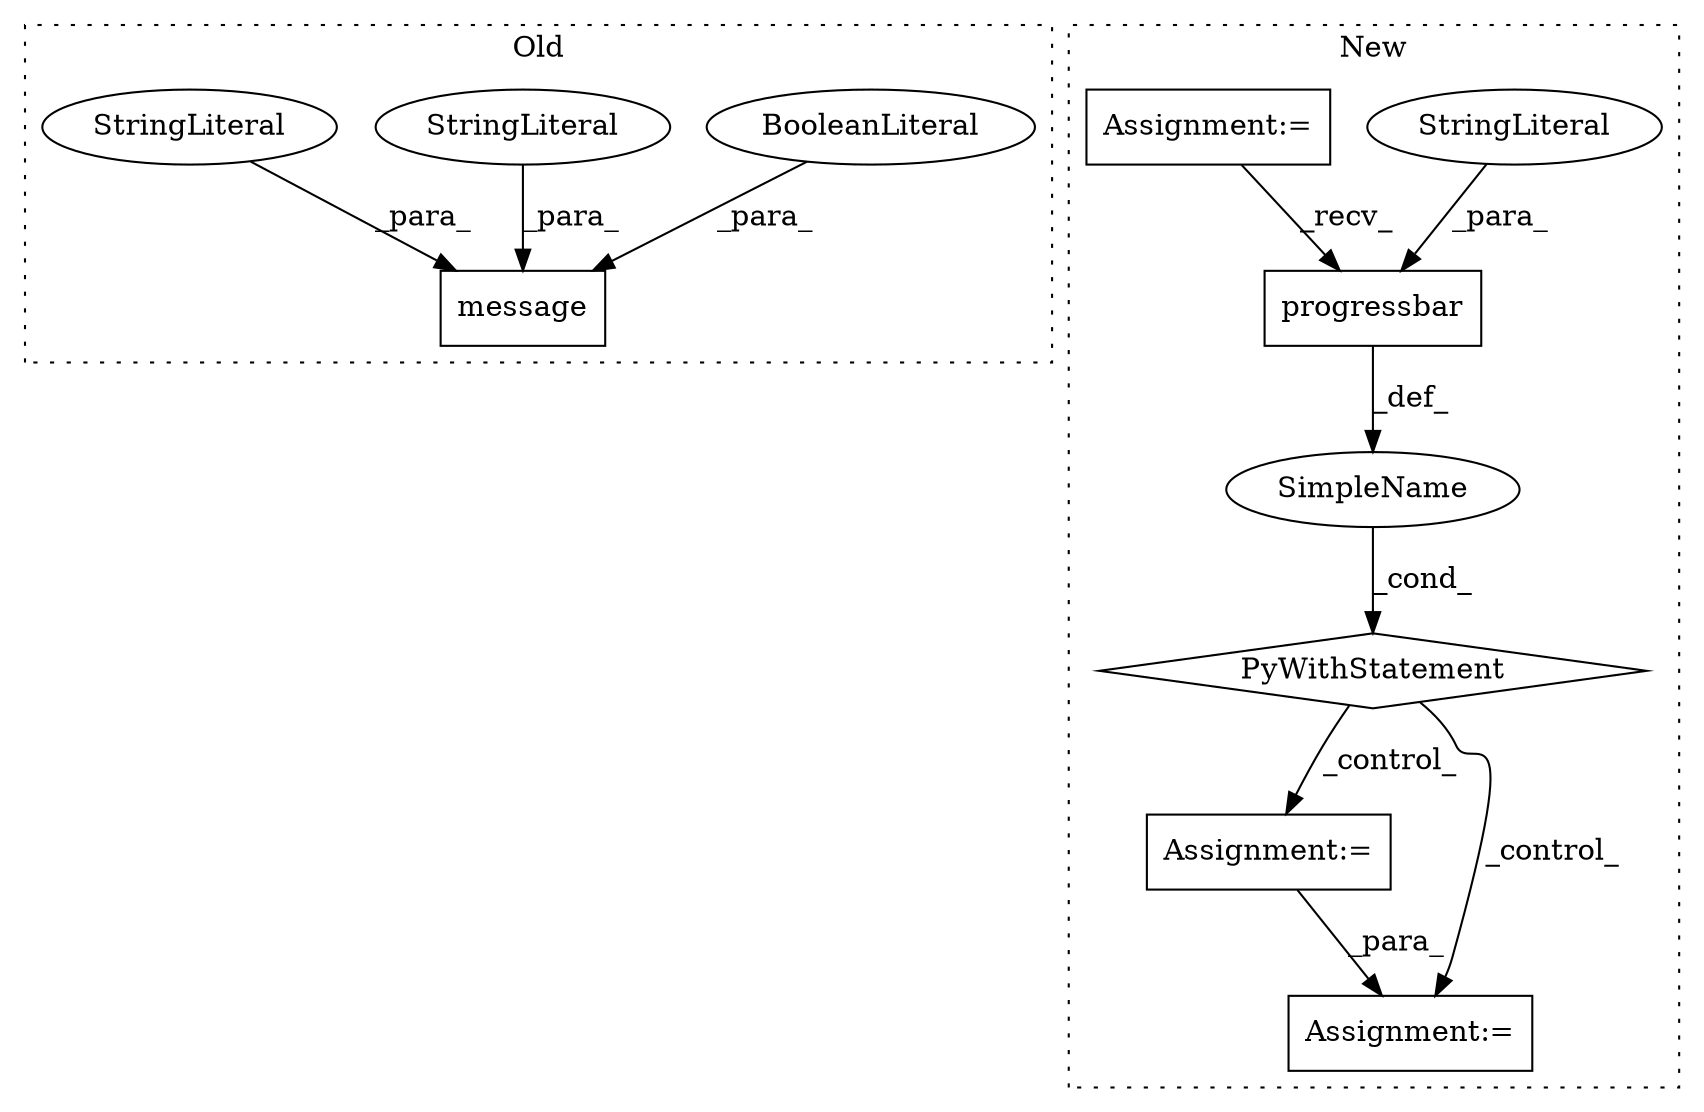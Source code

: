 digraph G {
subgraph cluster0 {
1 [label="message" a="32" s="12446,12473" l="8,1" shape="box"];
4 [label="BooleanLiteral" a="9" s="12468" l="5" shape="ellipse"];
6 [label="StringLiteral" a="45" s="12460" l="7" shape="ellipse"];
7 [label="StringLiteral" a="45" s="12454" l="5" shape="ellipse"];
label = "Old";
style="dotted";
}
subgraph cluster1 {
2 [label="progressbar" a="32" s="11450,11485" l="12,1" shape="box"];
3 [label="PyWithStatement" a="104" s="11436,11486" l="10,2" shape="diamond"];
5 [label="StringLiteral" a="45" s="11469" l="16" shape="ellipse"];
8 [label="SimpleName" a="42" s="" l="" shape="ellipse"];
9 [label="Assignment:=" a="7" s="11500" l="3" shape="box"];
10 [label="Assignment:=" a="7" s="10827" l="3" shape="box"];
11 [label="Assignment:=" a="7" s="11511,11580" l="57,2" shape="box"];
label = "New";
style="dotted";
}
2 -> 8 [label="_def_"];
3 -> 9 [label="_control_"];
3 -> 11 [label="_control_"];
4 -> 1 [label="_para_"];
5 -> 2 [label="_para_"];
6 -> 1 [label="_para_"];
7 -> 1 [label="_para_"];
8 -> 3 [label="_cond_"];
9 -> 11 [label="_para_"];
10 -> 2 [label="_recv_"];
}